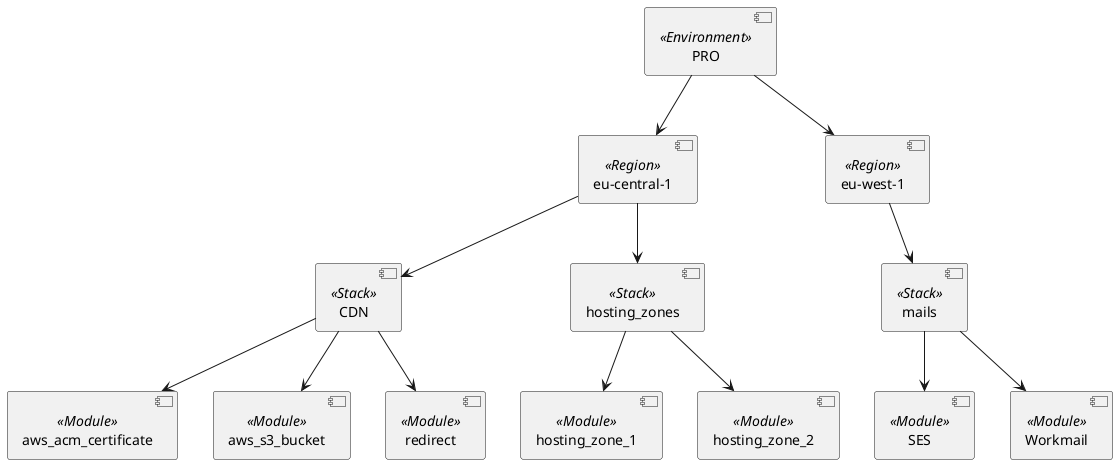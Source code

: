 @startuml

component [eu-central-1] <<Region>> as c1
component [eu-west-1] <<Region>> as e1

component [PRO] <<Environment>> as pro

component [CDN] <<Stack>> as cdn
component [mails] <<Stack>> as mails
component [hosting_zones] <<Stack>> as dns

component [aws_acm_certificate] <<Module>> as cert
component [aws_s3_bucket] <<Module>> as s3
component [redirect] <<Module>> as redirect
component [SES] <<Module>> as ses
component [Workmail] <<Module>> as workmail
component [hosting_zone_1] <<Module>> as zone1
component [hosting_zone_2] <<Module>> as zone2

pro --> c1
c1 --> cdn
cdn --> cert
cdn --> s3
cdn --> redirect
c1 --> dns
dns --> zone1
dns --> zone2
pro --> e1
e1 --> mails
mails --> ses
mails --> workmail
@enduml

